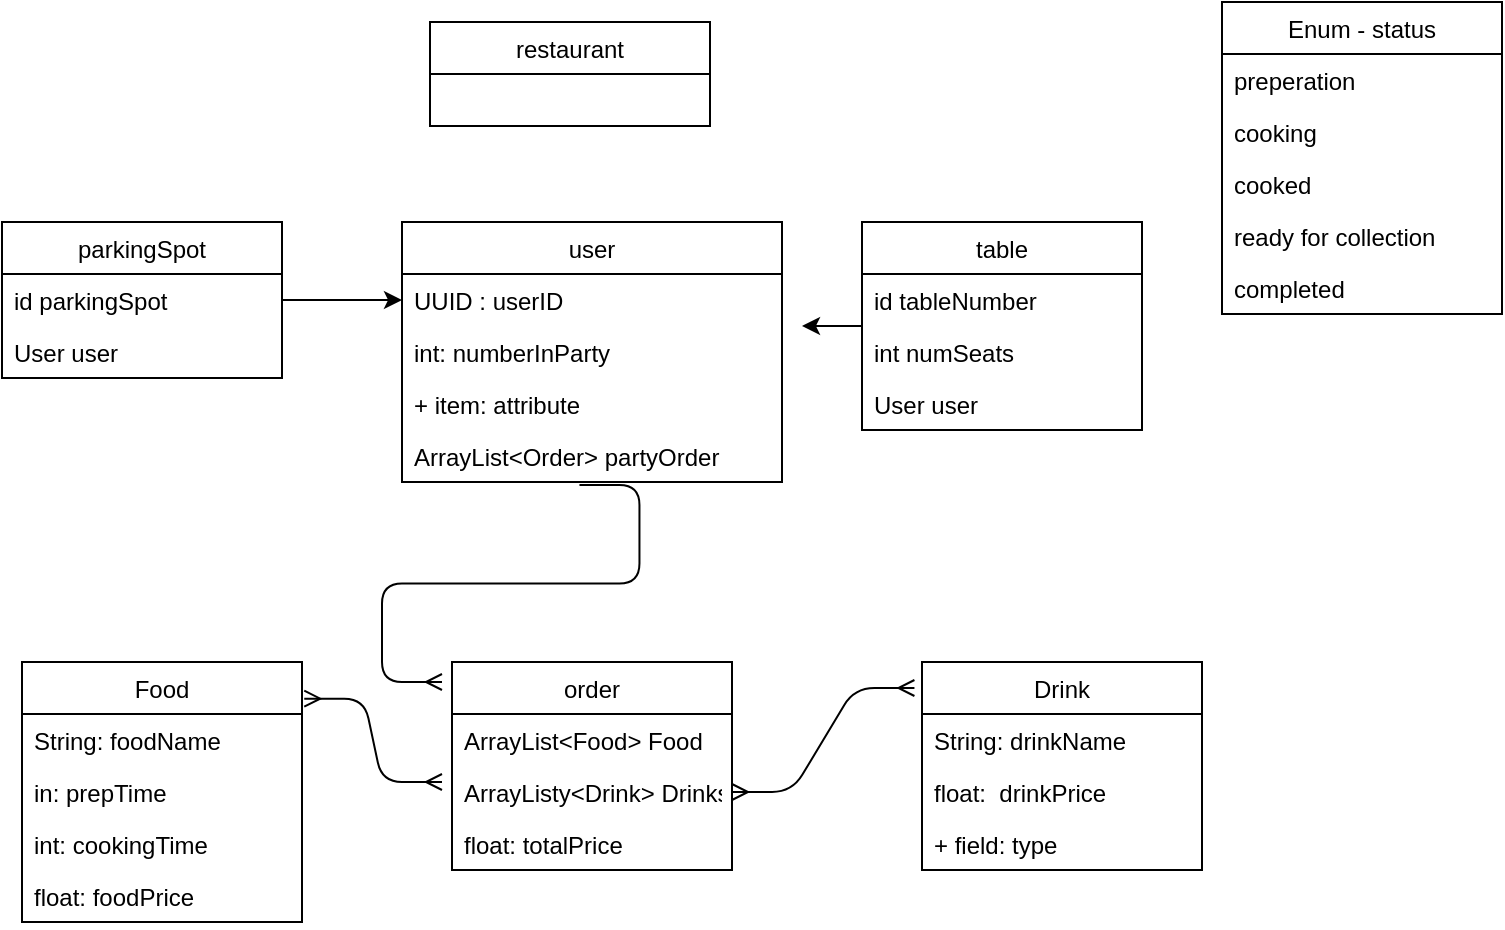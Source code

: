 <mxfile version="14.1.8" type="device"><diagram id="JmpApNCxLT9SV5mkK3RT" name="Page-1"><mxGraphModel dx="1426" dy="860" grid="1" gridSize="10" guides="1" tooltips="1" connect="1" arrows="1" fold="1" page="1" pageScale="1" pageWidth="827" pageHeight="1169" math="0" shadow="0"><root><mxCell id="0"/><mxCell id="1" parent="0"/><mxCell id="iPnO1iVD6imzopoEtt9N-5" value="order" style="swimlane;fontStyle=0;childLayout=stackLayout;horizontal=1;startSize=26;fillColor=none;horizontalStack=0;resizeParent=1;resizeParentMax=0;resizeLast=0;collapsible=1;marginBottom=0;" vertex="1" parent="1"><mxGeometry x="285" y="340" width="140" height="104" as="geometry"/></mxCell><mxCell id="iPnO1iVD6imzopoEtt9N-7" value="ArrayList&lt;Food&gt; Food" style="text;strokeColor=none;fillColor=none;align=left;verticalAlign=top;spacingLeft=4;spacingRight=4;overflow=hidden;rotatable=0;points=[[0,0.5],[1,0.5]];portConstraint=eastwest;" vertex="1" parent="iPnO1iVD6imzopoEtt9N-5"><mxGeometry y="26" width="140" height="26" as="geometry"/></mxCell><mxCell id="iPnO1iVD6imzopoEtt9N-6" value="ArrayListy&lt;Drink&gt; Drinks" style="text;strokeColor=none;fillColor=none;align=left;verticalAlign=top;spacingLeft=4;spacingRight=4;overflow=hidden;rotatable=0;points=[[0,0.5],[1,0.5]];portConstraint=eastwest;" vertex="1" parent="iPnO1iVD6imzopoEtt9N-5"><mxGeometry y="52" width="140" height="26" as="geometry"/></mxCell><mxCell id="iPnO1iVD6imzopoEtt9N-34" value="float: totalPrice" style="text;strokeColor=none;fillColor=none;align=left;verticalAlign=top;spacingLeft=4;spacingRight=4;overflow=hidden;rotatable=0;points=[[0,0.5],[1,0.5]];portConstraint=eastwest;" vertex="1" parent="iPnO1iVD6imzopoEtt9N-5"><mxGeometry y="78" width="140" height="26" as="geometry"/></mxCell><mxCell id="iPnO1iVD6imzopoEtt9N-10" value="restaurant" style="swimlane;fontStyle=0;childLayout=stackLayout;horizontal=1;startSize=26;fillColor=none;horizontalStack=0;resizeParent=1;resizeParentMax=0;resizeLast=0;collapsible=1;marginBottom=0;" vertex="1" parent="1"><mxGeometry x="274" y="20" width="140" height="52" as="geometry"/></mxCell><mxCell id="iPnO1iVD6imzopoEtt9N-44" style="edgeStyle=orthogonalEdgeStyle;rounded=0;orthogonalLoop=1;jettySize=auto;html=1;entryX=0;entryY=0.5;entryDx=0;entryDy=0;" edge="1" parent="1" source="iPnO1iVD6imzopoEtt9N-14" target="iPnO1iVD6imzopoEtt9N-23"><mxGeometry relative="1" as="geometry"/></mxCell><mxCell id="iPnO1iVD6imzopoEtt9N-14" value="parkingSpot" style="swimlane;fontStyle=0;childLayout=stackLayout;horizontal=1;startSize=26;fillColor=none;horizontalStack=0;resizeParent=1;resizeParentMax=0;resizeLast=0;collapsible=1;marginBottom=0;" vertex="1" parent="1"><mxGeometry x="60" y="120" width="140" height="78" as="geometry"/></mxCell><mxCell id="iPnO1iVD6imzopoEtt9N-15" value="id parkingSpot" style="text;strokeColor=none;fillColor=none;align=left;verticalAlign=top;spacingLeft=4;spacingRight=4;overflow=hidden;rotatable=0;points=[[0,0.5],[1,0.5]];portConstraint=eastwest;" vertex="1" parent="iPnO1iVD6imzopoEtt9N-14"><mxGeometry y="26" width="140" height="26" as="geometry"/></mxCell><mxCell id="iPnO1iVD6imzopoEtt9N-17" value="User user" style="text;strokeColor=none;fillColor=none;align=left;verticalAlign=top;spacingLeft=4;spacingRight=4;overflow=hidden;rotatable=0;points=[[0,0.5],[1,0.5]];portConstraint=eastwest;" vertex="1" parent="iPnO1iVD6imzopoEtt9N-14"><mxGeometry y="52" width="140" height="26" as="geometry"/></mxCell><mxCell id="iPnO1iVD6imzopoEtt9N-46" style="edgeStyle=orthogonalEdgeStyle;rounded=0;orthogonalLoop=1;jettySize=auto;html=1;" edge="1" parent="1" source="iPnO1iVD6imzopoEtt9N-18"><mxGeometry relative="1" as="geometry"><mxPoint x="460" y="172" as="targetPoint"/></mxGeometry></mxCell><mxCell id="iPnO1iVD6imzopoEtt9N-18" value="table" style="swimlane;fontStyle=0;childLayout=stackLayout;horizontal=1;startSize=26;fillColor=none;horizontalStack=0;resizeParent=1;resizeParentMax=0;resizeLast=0;collapsible=1;marginBottom=0;" vertex="1" parent="1"><mxGeometry x="490" y="120" width="140" height="104" as="geometry"/></mxCell><mxCell id="iPnO1iVD6imzopoEtt9N-19" value="id tableNumber" style="text;strokeColor=none;fillColor=none;align=left;verticalAlign=top;spacingLeft=4;spacingRight=4;overflow=hidden;rotatable=0;points=[[0,0.5],[1,0.5]];portConstraint=eastwest;" vertex="1" parent="iPnO1iVD6imzopoEtt9N-18"><mxGeometry y="26" width="140" height="26" as="geometry"/></mxCell><mxCell id="iPnO1iVD6imzopoEtt9N-20" value="int numSeats" style="text;strokeColor=none;fillColor=none;align=left;verticalAlign=top;spacingLeft=4;spacingRight=4;overflow=hidden;rotatable=0;points=[[0,0.5],[1,0.5]];portConstraint=eastwest;" vertex="1" parent="iPnO1iVD6imzopoEtt9N-18"><mxGeometry y="52" width="140" height="26" as="geometry"/></mxCell><mxCell id="iPnO1iVD6imzopoEtt9N-35" value="User user" style="text;strokeColor=none;fillColor=none;align=left;verticalAlign=top;spacingLeft=4;spacingRight=4;overflow=hidden;rotatable=0;points=[[0,0.5],[1,0.5]];portConstraint=eastwest;" vertex="1" parent="iPnO1iVD6imzopoEtt9N-18"><mxGeometry y="78" width="140" height="26" as="geometry"/></mxCell><mxCell id="iPnO1iVD6imzopoEtt9N-22" value="user" style="swimlane;fontStyle=0;childLayout=stackLayout;horizontal=1;startSize=26;fillColor=none;horizontalStack=0;resizeParent=1;resizeParentMax=0;resizeLast=0;collapsible=1;marginBottom=0;" vertex="1" parent="1"><mxGeometry x="260" y="120" width="190" height="130" as="geometry"/></mxCell><mxCell id="iPnO1iVD6imzopoEtt9N-23" value="UUID : userID" style="text;strokeColor=none;fillColor=none;align=left;verticalAlign=top;spacingLeft=4;spacingRight=4;overflow=hidden;rotatable=0;points=[[0,0.5],[1,0.5]];portConstraint=eastwest;" vertex="1" parent="iPnO1iVD6imzopoEtt9N-22"><mxGeometry y="26" width="190" height="26" as="geometry"/></mxCell><mxCell id="iPnO1iVD6imzopoEtt9N-24" value="int: numberInParty" style="text;strokeColor=none;fillColor=none;align=left;verticalAlign=top;spacingLeft=4;spacingRight=4;overflow=hidden;rotatable=0;points=[[0,0.5],[1,0.5]];portConstraint=eastwest;" vertex="1" parent="iPnO1iVD6imzopoEtt9N-22"><mxGeometry y="52" width="190" height="26" as="geometry"/></mxCell><mxCell id="iPnO1iVD6imzopoEtt9N-52" value="+ item: attribute" style="text;strokeColor=none;fillColor=none;align=left;verticalAlign=top;spacingLeft=4;spacingRight=4;overflow=hidden;rotatable=0;points=[[0,0.5],[1,0.5]];portConstraint=eastwest;" vertex="1" parent="iPnO1iVD6imzopoEtt9N-22"><mxGeometry y="78" width="190" height="26" as="geometry"/></mxCell><mxCell id="iPnO1iVD6imzopoEtt9N-25" value="ArrayList&lt;Order&gt; partyOrder" style="text;strokeColor=none;fillColor=none;align=left;verticalAlign=top;spacingLeft=4;spacingRight=4;overflow=hidden;rotatable=0;points=[[0,0.5],[1,0.5]];portConstraint=eastwest;" vertex="1" parent="iPnO1iVD6imzopoEtt9N-22"><mxGeometry y="104" width="190" height="26" as="geometry"/></mxCell><mxCell id="iPnO1iVD6imzopoEtt9N-26" value="Food" style="swimlane;fontStyle=0;childLayout=stackLayout;horizontal=1;startSize=26;fillColor=none;horizontalStack=0;resizeParent=1;resizeParentMax=0;resizeLast=0;collapsible=1;marginBottom=0;" vertex="1" parent="1"><mxGeometry x="70" y="340" width="140" height="130" as="geometry"/></mxCell><mxCell id="iPnO1iVD6imzopoEtt9N-27" value="String: foodName" style="text;strokeColor=none;fillColor=none;align=left;verticalAlign=top;spacingLeft=4;spacingRight=4;overflow=hidden;rotatable=0;points=[[0,0.5],[1,0.5]];portConstraint=eastwest;" vertex="1" parent="iPnO1iVD6imzopoEtt9N-26"><mxGeometry y="26" width="140" height="26" as="geometry"/></mxCell><mxCell id="iPnO1iVD6imzopoEtt9N-54" value="in: prepTime" style="text;strokeColor=none;fillColor=none;align=left;verticalAlign=top;spacingLeft=4;spacingRight=4;overflow=hidden;rotatable=0;points=[[0,0.5],[1,0.5]];portConstraint=eastwest;" vertex="1" parent="iPnO1iVD6imzopoEtt9N-26"><mxGeometry y="52" width="140" height="26" as="geometry"/></mxCell><mxCell id="iPnO1iVD6imzopoEtt9N-28" value="int: cookingTime" style="text;strokeColor=none;fillColor=none;align=left;verticalAlign=top;spacingLeft=4;spacingRight=4;overflow=hidden;rotatable=0;points=[[0,0.5],[1,0.5]];portConstraint=eastwest;" vertex="1" parent="iPnO1iVD6imzopoEtt9N-26"><mxGeometry y="78" width="140" height="26" as="geometry"/></mxCell><mxCell id="iPnO1iVD6imzopoEtt9N-29" value="float: foodPrice" style="text;strokeColor=none;fillColor=none;align=left;verticalAlign=top;spacingLeft=4;spacingRight=4;overflow=hidden;rotatable=0;points=[[0,0.5],[1,0.5]];portConstraint=eastwest;" vertex="1" parent="iPnO1iVD6imzopoEtt9N-26"><mxGeometry y="104" width="140" height="26" as="geometry"/></mxCell><mxCell id="iPnO1iVD6imzopoEtt9N-30" value="Drink" style="swimlane;fontStyle=0;childLayout=stackLayout;horizontal=1;startSize=26;fillColor=none;horizontalStack=0;resizeParent=1;resizeParentMax=0;resizeLast=0;collapsible=1;marginBottom=0;" vertex="1" parent="1"><mxGeometry x="520" y="340" width="140" height="104" as="geometry"/></mxCell><mxCell id="iPnO1iVD6imzopoEtt9N-31" value="String: drinkName" style="text;strokeColor=none;fillColor=none;align=left;verticalAlign=top;spacingLeft=4;spacingRight=4;overflow=hidden;rotatable=0;points=[[0,0.5],[1,0.5]];portConstraint=eastwest;" vertex="1" parent="iPnO1iVD6imzopoEtt9N-30"><mxGeometry y="26" width="140" height="26" as="geometry"/></mxCell><mxCell id="iPnO1iVD6imzopoEtt9N-32" value="float:  drinkPrice" style="text;strokeColor=none;fillColor=none;align=left;verticalAlign=top;spacingLeft=4;spacingRight=4;overflow=hidden;rotatable=0;points=[[0,0.5],[1,0.5]];portConstraint=eastwest;" vertex="1" parent="iPnO1iVD6imzopoEtt9N-30"><mxGeometry y="52" width="140" height="26" as="geometry"/></mxCell><mxCell id="iPnO1iVD6imzopoEtt9N-33" value="+ field: type" style="text;strokeColor=none;fillColor=none;align=left;verticalAlign=top;spacingLeft=4;spacingRight=4;overflow=hidden;rotatable=0;points=[[0,0.5],[1,0.5]];portConstraint=eastwest;" vertex="1" parent="iPnO1iVD6imzopoEtt9N-30"><mxGeometry y="78" width="140" height="26" as="geometry"/></mxCell><mxCell id="iPnO1iVD6imzopoEtt9N-38" value="" style="edgeStyle=entityRelationEdgeStyle;fontSize=12;html=1;endArrow=ERmany;startArrow=ERmany;exitX=1.008;exitY=0.141;exitDx=0;exitDy=0;exitPerimeter=0;" edge="1" parent="1" source="iPnO1iVD6imzopoEtt9N-26"><mxGeometry width="100" height="100" relative="1" as="geometry"><mxPoint x="390" y="340" as="sourcePoint"/><mxPoint x="280" y="400" as="targetPoint"/></mxGeometry></mxCell><mxCell id="iPnO1iVD6imzopoEtt9N-39" value="" style="edgeStyle=entityRelationEdgeStyle;fontSize=12;html=1;endArrow=ERmany;startArrow=ERmany;entryX=-0.027;entryY=0.125;entryDx=0;entryDy=0;entryPerimeter=0;exitX=1;exitY=0.5;exitDx=0;exitDy=0;" edge="1" parent="1" source="iPnO1iVD6imzopoEtt9N-6" target="iPnO1iVD6imzopoEtt9N-30"><mxGeometry width="100" height="100" relative="1" as="geometry"><mxPoint x="390" y="340" as="sourcePoint"/><mxPoint x="490" y="240" as="targetPoint"/></mxGeometry></mxCell><mxCell id="iPnO1iVD6imzopoEtt9N-41" value="" style="edgeStyle=entityRelationEdgeStyle;fontSize=12;html=1;endArrow=ERmany;exitX=0.467;exitY=1.058;exitDx=0;exitDy=0;exitPerimeter=0;" edge="1" parent="1" source="iPnO1iVD6imzopoEtt9N-25"><mxGeometry width="100" height="100" relative="1" as="geometry"><mxPoint x="390" y="340" as="sourcePoint"/><mxPoint x="280" y="350" as="targetPoint"/></mxGeometry></mxCell><mxCell id="iPnO1iVD6imzopoEtt9N-47" value="Enum - status" style="swimlane;fontStyle=0;childLayout=stackLayout;horizontal=1;startSize=26;fillColor=none;horizontalStack=0;resizeParent=1;resizeParentMax=0;resizeLast=0;collapsible=1;marginBottom=0;" vertex="1" parent="1"><mxGeometry x="670" y="10" width="140" height="156" as="geometry"/></mxCell><mxCell id="iPnO1iVD6imzopoEtt9N-48" value="preperation" style="text;strokeColor=none;fillColor=none;align=left;verticalAlign=top;spacingLeft=4;spacingRight=4;overflow=hidden;rotatable=0;points=[[0,0.5],[1,0.5]];portConstraint=eastwest;" vertex="1" parent="iPnO1iVD6imzopoEtt9N-47"><mxGeometry y="26" width="140" height="26" as="geometry"/></mxCell><mxCell id="iPnO1iVD6imzopoEtt9N-49" value="cooking" style="text;strokeColor=none;fillColor=none;align=left;verticalAlign=top;spacingLeft=4;spacingRight=4;overflow=hidden;rotatable=0;points=[[0,0.5],[1,0.5]];portConstraint=eastwest;" vertex="1" parent="iPnO1iVD6imzopoEtt9N-47"><mxGeometry y="52" width="140" height="26" as="geometry"/></mxCell><mxCell id="iPnO1iVD6imzopoEtt9N-50" value="cooked" style="text;strokeColor=none;fillColor=none;align=left;verticalAlign=top;spacingLeft=4;spacingRight=4;overflow=hidden;rotatable=0;points=[[0,0.5],[1,0.5]];portConstraint=eastwest;" vertex="1" parent="iPnO1iVD6imzopoEtt9N-47"><mxGeometry y="78" width="140" height="26" as="geometry"/></mxCell><mxCell id="iPnO1iVD6imzopoEtt9N-51" value="ready for collection" style="text;strokeColor=none;fillColor=none;align=left;verticalAlign=top;spacingLeft=4;spacingRight=4;overflow=hidden;rotatable=0;points=[[0,0.5],[1,0.5]];portConstraint=eastwest;" vertex="1" parent="iPnO1iVD6imzopoEtt9N-47"><mxGeometry y="104" width="140" height="26" as="geometry"/></mxCell><mxCell id="iPnO1iVD6imzopoEtt9N-53" value="completed" style="text;strokeColor=none;fillColor=none;align=left;verticalAlign=top;spacingLeft=4;spacingRight=4;overflow=hidden;rotatable=0;points=[[0,0.5],[1,0.5]];portConstraint=eastwest;" vertex="1" parent="iPnO1iVD6imzopoEtt9N-47"><mxGeometry y="130" width="140" height="26" as="geometry"/></mxCell></root></mxGraphModel></diagram></mxfile>